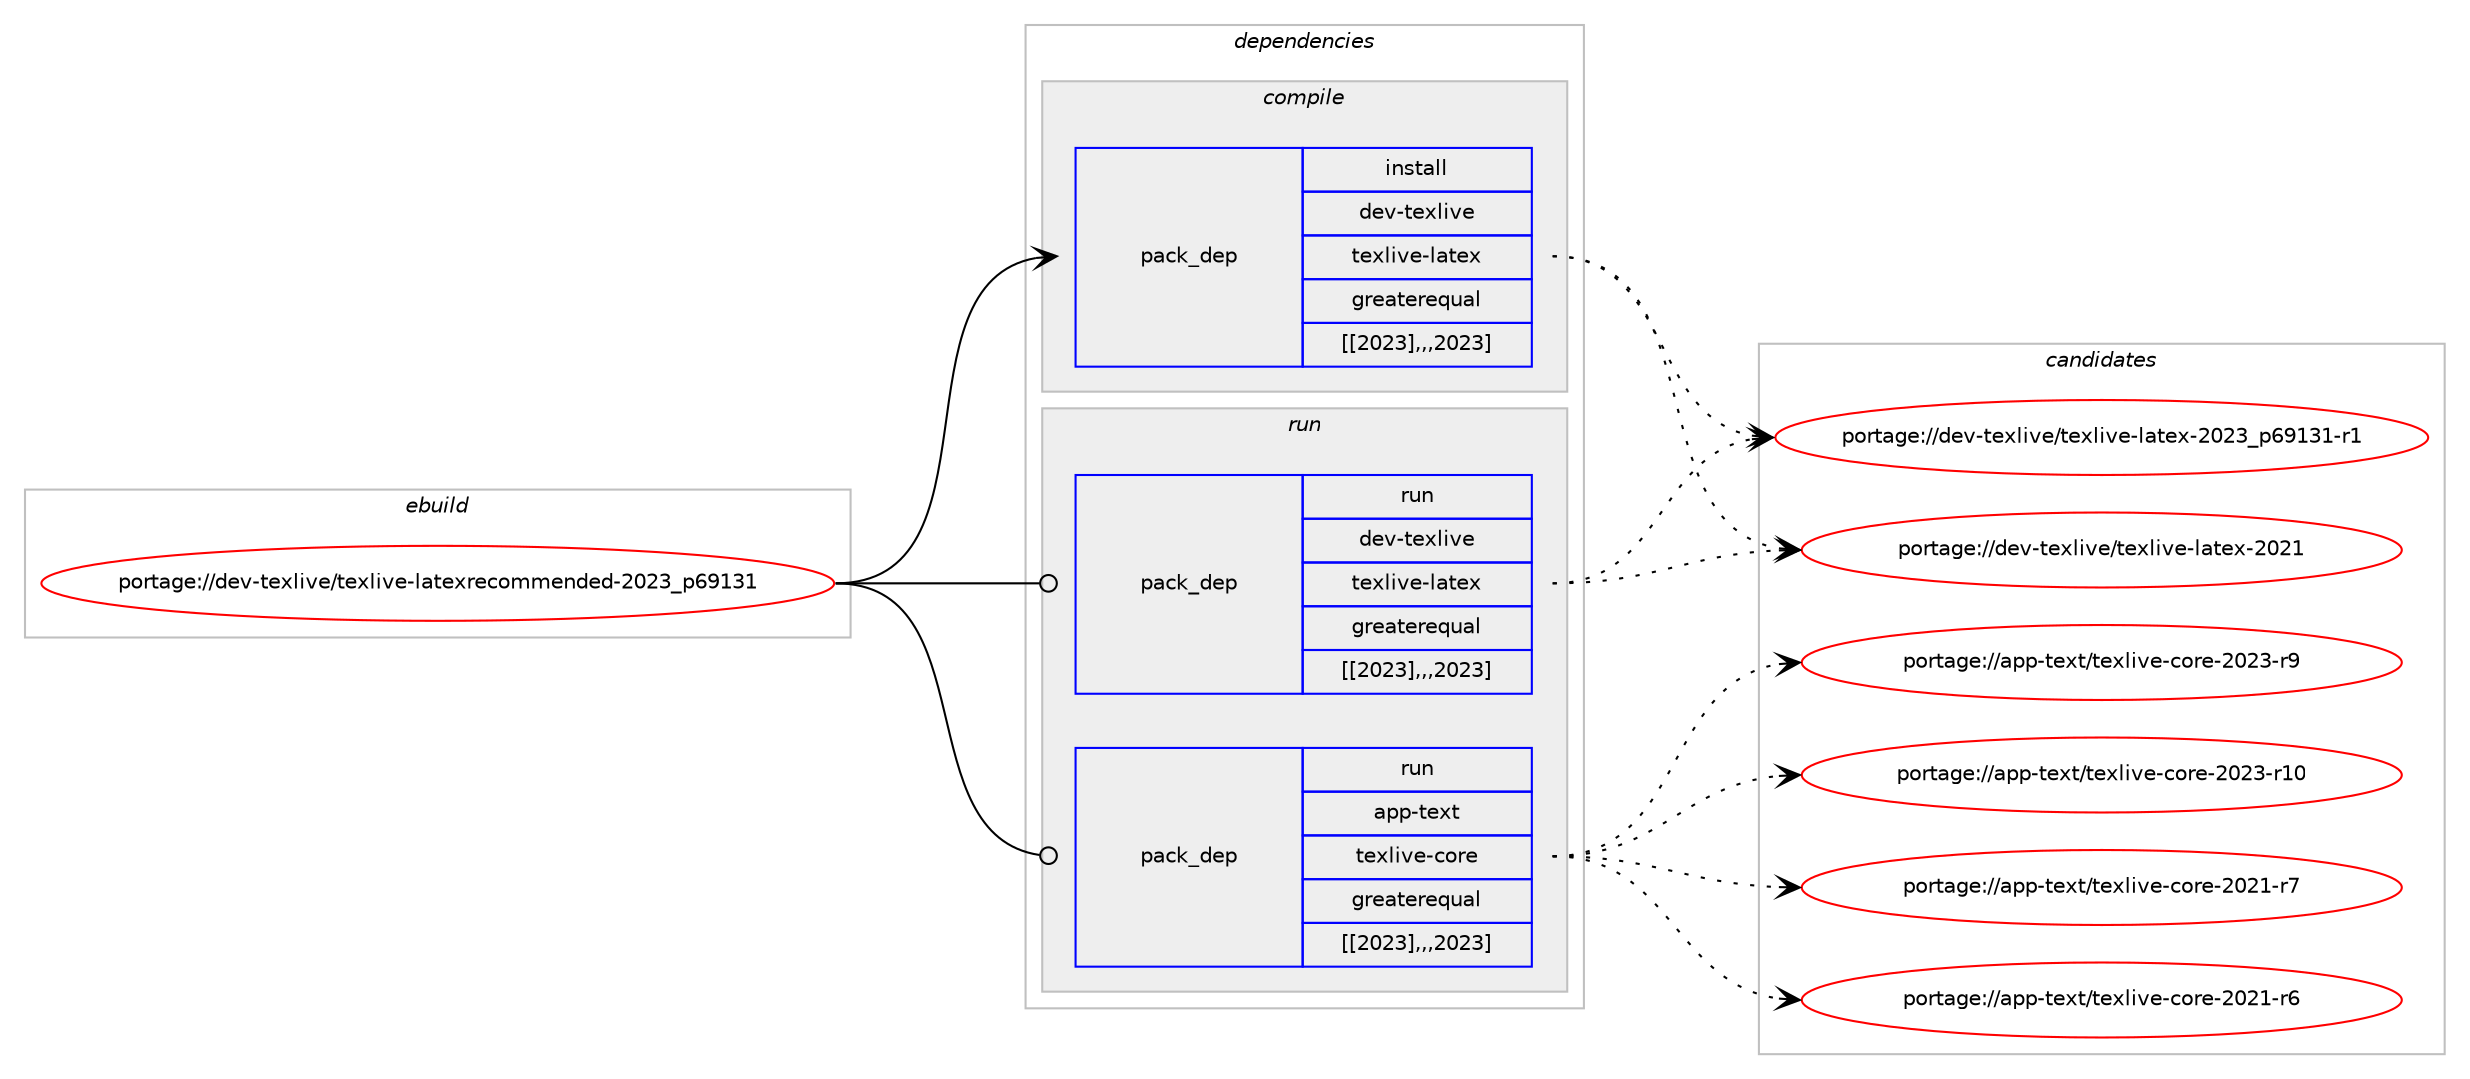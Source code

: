 digraph prolog {

# *************
# Graph options
# *************

newrank=true;
concentrate=true;
compound=true;
graph [rankdir=LR,fontname=Helvetica,fontsize=10,ranksep=1.5];#, ranksep=2.5, nodesep=0.2];
edge  [arrowhead=vee];
node  [fontname=Helvetica,fontsize=10];

# **********
# The ebuild
# **********

subgraph cluster_leftcol {
color=gray;
label=<<i>ebuild</i>>;
id [label="portage://dev-texlive/texlive-latexrecommended-2023_p69131", color=red, width=4, href="../dev-texlive/texlive-latexrecommended-2023_p69131.svg"];
}

# ****************
# The dependencies
# ****************

subgraph cluster_midcol {
color=gray;
label=<<i>dependencies</i>>;
subgraph cluster_compile {
fillcolor="#eeeeee";
style=filled;
label=<<i>compile</i>>;
subgraph pack151496 {
dependency213772 [label=<<TABLE BORDER="0" CELLBORDER="1" CELLSPACING="0" CELLPADDING="4" WIDTH="220"><TR><TD ROWSPAN="6" CELLPADDING="30">pack_dep</TD></TR><TR><TD WIDTH="110">install</TD></TR><TR><TD>dev-texlive</TD></TR><TR><TD>texlive-latex</TD></TR><TR><TD>greaterequal</TD></TR><TR><TD>[[2023],,,2023]</TD></TR></TABLE>>, shape=none, color=blue];
}
id:e -> dependency213772:w [weight=20,style="solid",arrowhead="vee"];
}
subgraph cluster_compileandrun {
fillcolor="#eeeeee";
style=filled;
label=<<i>compile and run</i>>;
}
subgraph cluster_run {
fillcolor="#eeeeee";
style=filled;
label=<<i>run</i>>;
subgraph pack151497 {
dependency213773 [label=<<TABLE BORDER="0" CELLBORDER="1" CELLSPACING="0" CELLPADDING="4" WIDTH="220"><TR><TD ROWSPAN="6" CELLPADDING="30">pack_dep</TD></TR><TR><TD WIDTH="110">run</TD></TR><TR><TD>app-text</TD></TR><TR><TD>texlive-core</TD></TR><TR><TD>greaterequal</TD></TR><TR><TD>[[2023],,,2023]</TD></TR></TABLE>>, shape=none, color=blue];
}
id:e -> dependency213773:w [weight=20,style="solid",arrowhead="odot"];
subgraph pack151498 {
dependency213774 [label=<<TABLE BORDER="0" CELLBORDER="1" CELLSPACING="0" CELLPADDING="4" WIDTH="220"><TR><TD ROWSPAN="6" CELLPADDING="30">pack_dep</TD></TR><TR><TD WIDTH="110">run</TD></TR><TR><TD>dev-texlive</TD></TR><TR><TD>texlive-latex</TD></TR><TR><TD>greaterequal</TD></TR><TR><TD>[[2023],,,2023]</TD></TR></TABLE>>, shape=none, color=blue];
}
id:e -> dependency213774:w [weight=20,style="solid",arrowhead="odot"];
}
}

# **************
# The candidates
# **************

subgraph cluster_choices {
rank=same;
color=gray;
label=<<i>candidates</i>>;

subgraph choice151496 {
color=black;
nodesep=1;
choice1001011184511610112010810511810147116101120108105118101451089711610112045504850519511254574951494511449 [label="portage://dev-texlive/texlive-latex-2023_p69131-r1", color=red, width=4,href="../dev-texlive/texlive-latex-2023_p69131-r1.svg"];
choice100101118451161011201081051181014711610112010810511810145108971161011204550485049 [label="portage://dev-texlive/texlive-latex-2021", color=red, width=4,href="../dev-texlive/texlive-latex-2021.svg"];
dependency213772:e -> choice1001011184511610112010810511810147116101120108105118101451089711610112045504850519511254574951494511449:w [style=dotted,weight="100"];
dependency213772:e -> choice100101118451161011201081051181014711610112010810511810145108971161011204550485049:w [style=dotted,weight="100"];
}
subgraph choice151497 {
color=black;
nodesep=1;
choice971121124511610112011647116101120108105118101459911111410145504850514511457 [label="portage://app-text/texlive-core-2023-r9", color=red, width=4,href="../app-text/texlive-core-2023-r9.svg"];
choice97112112451161011201164711610112010810511810145991111141014550485051451144948 [label="portage://app-text/texlive-core-2023-r10", color=red, width=4,href="../app-text/texlive-core-2023-r10.svg"];
choice971121124511610112011647116101120108105118101459911111410145504850494511455 [label="portage://app-text/texlive-core-2021-r7", color=red, width=4,href="../app-text/texlive-core-2021-r7.svg"];
choice971121124511610112011647116101120108105118101459911111410145504850494511454 [label="portage://app-text/texlive-core-2021-r6", color=red, width=4,href="../app-text/texlive-core-2021-r6.svg"];
dependency213773:e -> choice971121124511610112011647116101120108105118101459911111410145504850514511457:w [style=dotted,weight="100"];
dependency213773:e -> choice97112112451161011201164711610112010810511810145991111141014550485051451144948:w [style=dotted,weight="100"];
dependency213773:e -> choice971121124511610112011647116101120108105118101459911111410145504850494511455:w [style=dotted,weight="100"];
dependency213773:e -> choice971121124511610112011647116101120108105118101459911111410145504850494511454:w [style=dotted,weight="100"];
}
subgraph choice151498 {
color=black;
nodesep=1;
choice1001011184511610112010810511810147116101120108105118101451089711610112045504850519511254574951494511449 [label="portage://dev-texlive/texlive-latex-2023_p69131-r1", color=red, width=4,href="../dev-texlive/texlive-latex-2023_p69131-r1.svg"];
choice100101118451161011201081051181014711610112010810511810145108971161011204550485049 [label="portage://dev-texlive/texlive-latex-2021", color=red, width=4,href="../dev-texlive/texlive-latex-2021.svg"];
dependency213774:e -> choice1001011184511610112010810511810147116101120108105118101451089711610112045504850519511254574951494511449:w [style=dotted,weight="100"];
dependency213774:e -> choice100101118451161011201081051181014711610112010810511810145108971161011204550485049:w [style=dotted,weight="100"];
}
}

}
